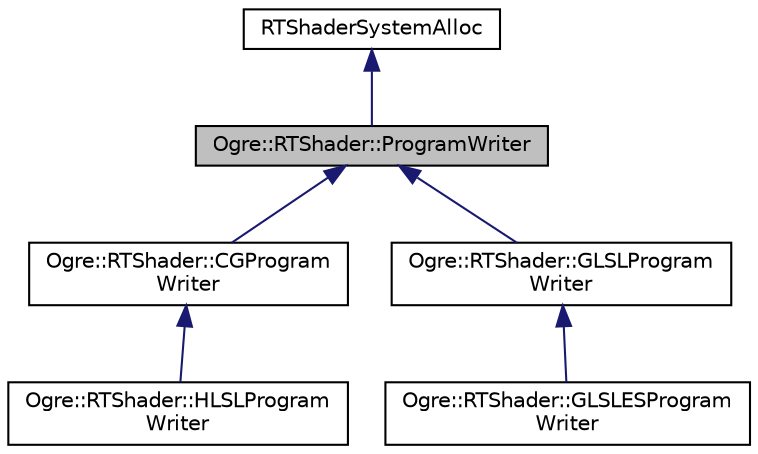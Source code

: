 digraph "Ogre::RTShader::ProgramWriter"
{
  bgcolor="transparent";
  edge [fontname="Helvetica",fontsize="10",labelfontname="Helvetica",labelfontsize="10"];
  node [fontname="Helvetica",fontsize="10",shape=record];
  Node0 [label="Ogre::RTShader::ProgramWriter",height=0.2,width=0.4,color="black", fillcolor="grey75", style="filled", fontcolor="black"];
  Node1 -> Node0 [dir="back",color="midnightblue",fontsize="10",style="solid",fontname="Helvetica"];
  Node1 [label="RTShaderSystemAlloc",height=0.2,width=0.4,color="black",URL="$class_ogre_1_1_allocated_object.html"];
  Node0 -> Node2 [dir="back",color="midnightblue",fontsize="10",style="solid",fontname="Helvetica"];
  Node2 [label="Ogre::RTShader::CGProgram\lWriter",height=0.2,width=0.4,color="black",URL="$class_ogre_1_1_r_t_shader_1_1_c_g_program_writer.html",tooltip="CG target language writer implementation. "];
  Node2 -> Node3 [dir="back",color="midnightblue",fontsize="10",style="solid",fontname="Helvetica"];
  Node3 [label="Ogre::RTShader::HLSLProgram\lWriter",height=0.2,width=0.4,color="black",URL="$class_ogre_1_1_r_t_shader_1_1_h_l_s_l_program_writer.html",tooltip="HLSL target language writer implementation. "];
  Node0 -> Node4 [dir="back",color="midnightblue",fontsize="10",style="solid",fontname="Helvetica"];
  Node4 [label="Ogre::RTShader::GLSLProgram\lWriter",height=0.2,width=0.4,color="black",URL="$class_ogre_1_1_r_t_shader_1_1_g_l_s_l_program_writer.html",tooltip="GLSL target language writer implementation. "];
  Node4 -> Node5 [dir="back",color="midnightblue",fontsize="10",style="solid",fontname="Helvetica"];
  Node5 [label="Ogre::RTShader::GLSLESProgram\lWriter",height=0.2,width=0.4,color="black",URL="$class_ogre_1_1_r_t_shader_1_1_g_l_s_l_e_s_program_writer.html",tooltip="GLSL ES target language writer implementation. "];
}

